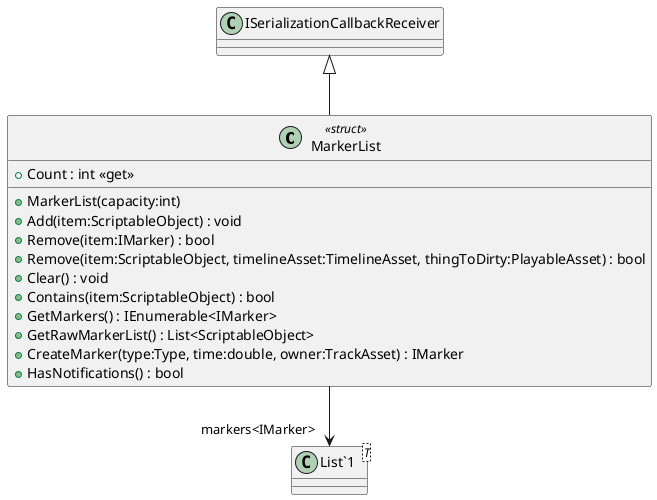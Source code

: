 @startuml
class MarkerList <<struct>> {
    + MarkerList(capacity:int)
    + Add(item:ScriptableObject) : void
    + Remove(item:IMarker) : bool
    + Remove(item:ScriptableObject, timelineAsset:TimelineAsset, thingToDirty:PlayableAsset) : bool
    + Clear() : void
    + Contains(item:ScriptableObject) : bool
    + GetMarkers() : IEnumerable<IMarker>
    + Count : int <<get>>
    + GetRawMarkerList() : List<ScriptableObject>
    + CreateMarker(type:Type, time:double, owner:TrackAsset) : IMarker
    + HasNotifications() : bool
}
class "List`1"<T> {
}
ISerializationCallbackReceiver <|-- MarkerList
MarkerList --> "markers<IMarker>" "List`1"
@enduml
